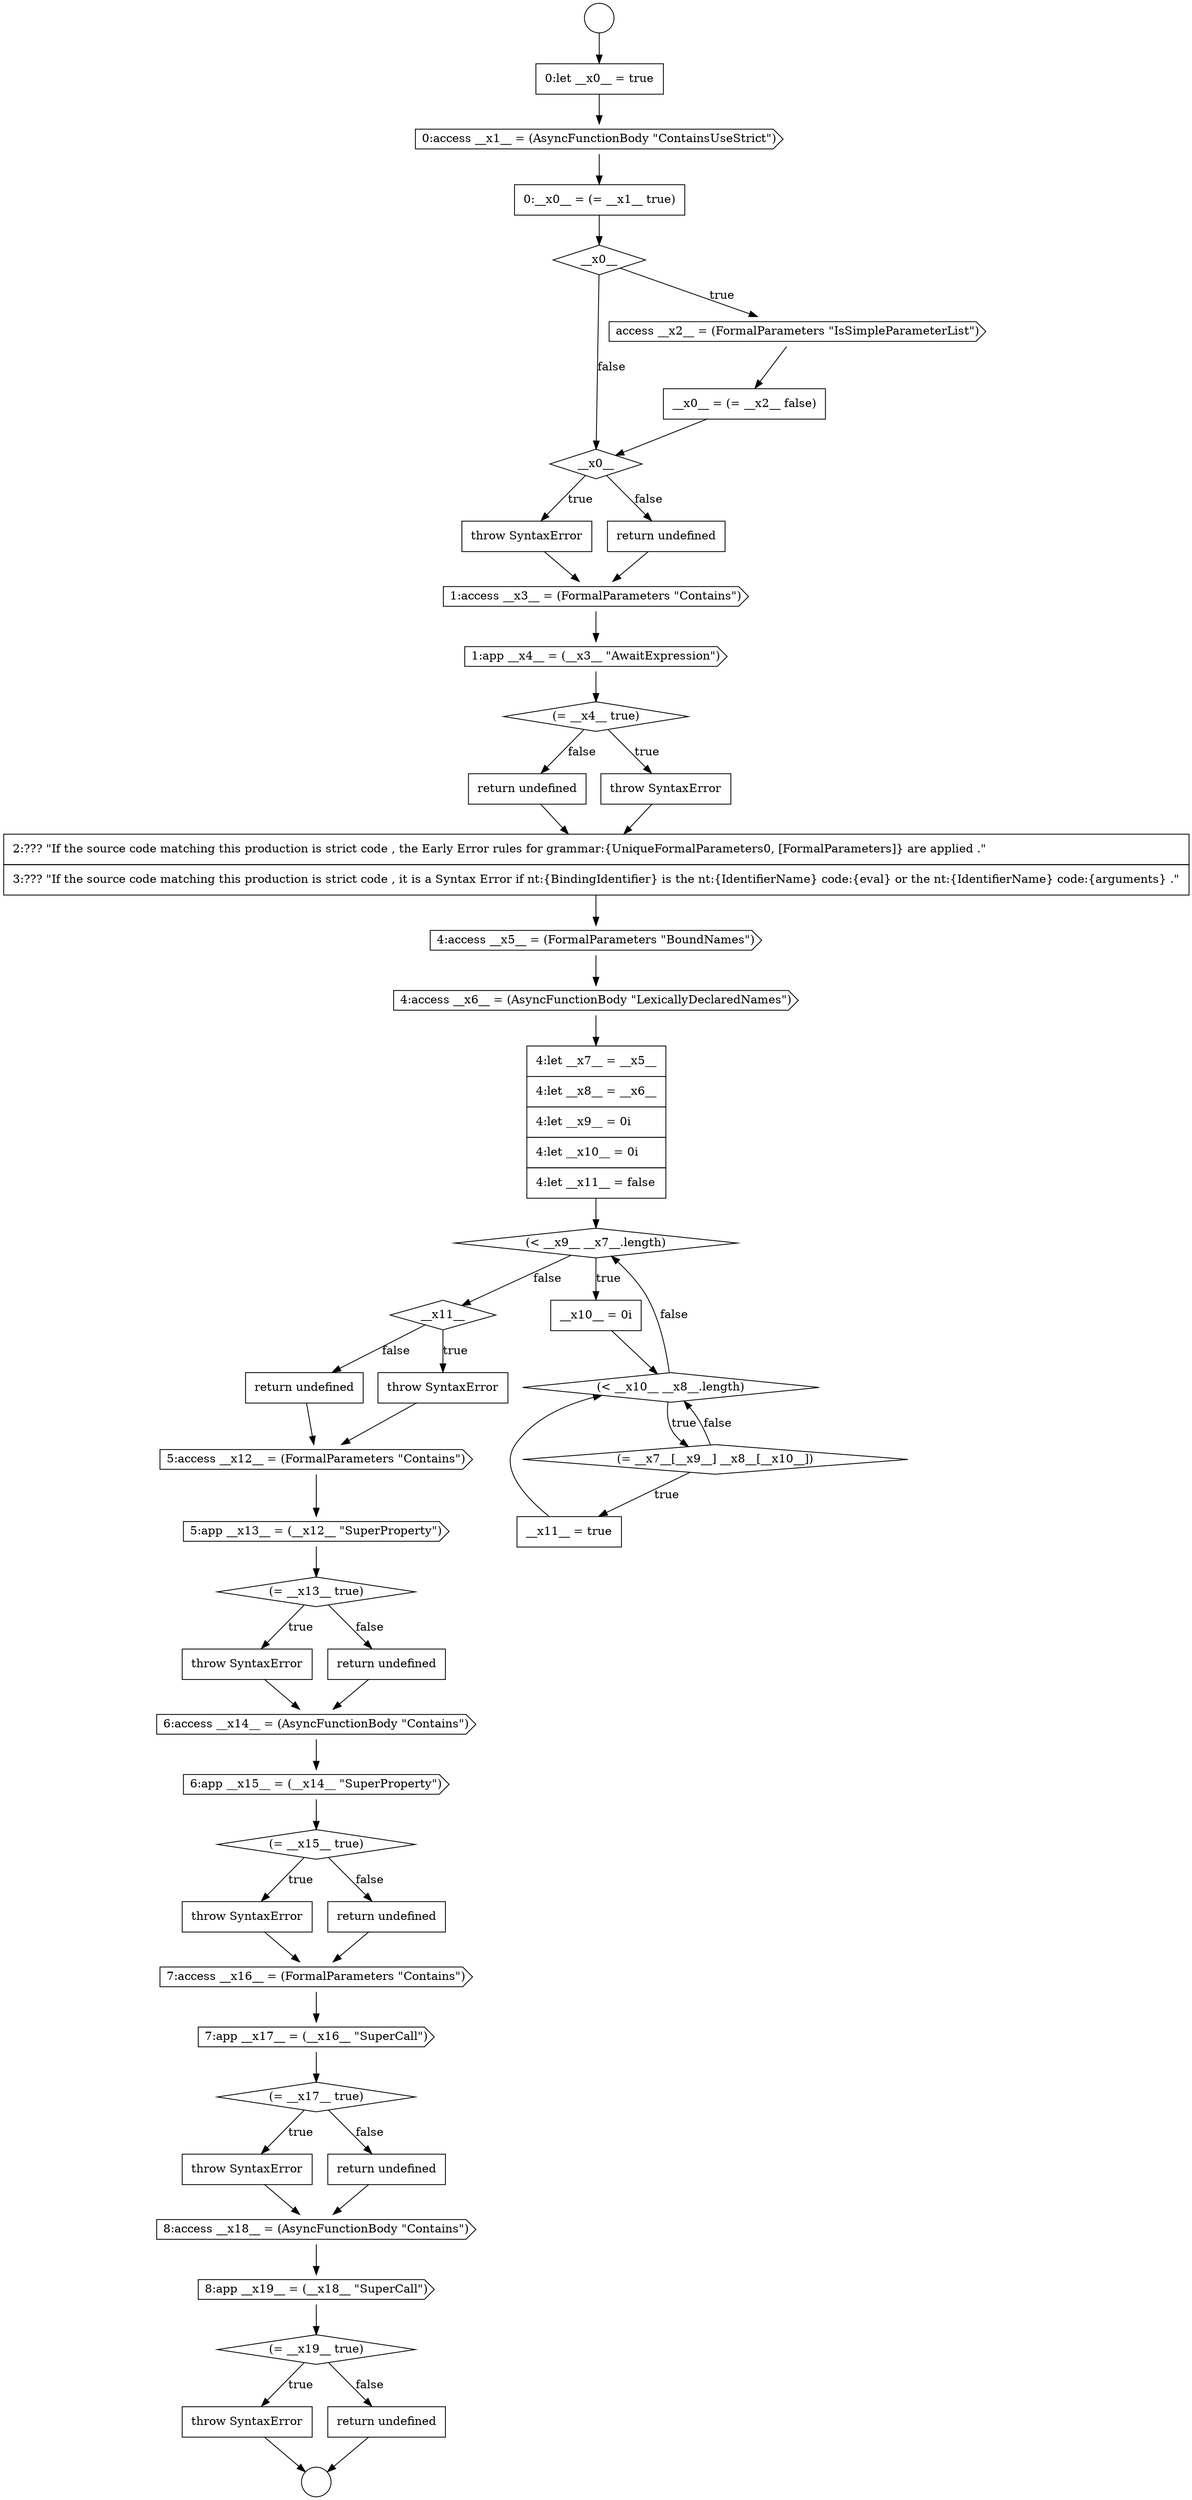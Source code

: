 digraph {
  node18284 [shape=diamond, label=<<font color="black">(= __x15__ true)</font>> color="black" fillcolor="white" style=filled]
  node18265 [shape=none, margin=0, label=<<font color="black">
    <table border="0" cellborder="1" cellspacing="0" cellpadding="10">
      <tr><td align="left">2:??? &quot;If the source code matching this production is strict code , the Early Error rules for grammar:{UniqueFormalParameters0, [FormalParameters]} are applied .&quot;</td></tr>
      <tr><td align="left">3:??? &quot;If the source code matching this production is strict code , it is a Syntax Error if nt:{BindingIdentifier} is the nt:{IdentifierName} code:{eval} or the nt:{IdentifierName} code:{arguments} .&quot;</td></tr>
    </table>
  </font>> color="black" fillcolor="white" style=filled]
  node18252 [shape=cds, label=<<font color="black">0:access __x1__ = (AsyncFunctionBody &quot;ContainsUseStrict&quot;)</font>> color="black" fillcolor="white" style=filled]
  node18269 [shape=diamond, label=<<font color="black">(&lt; __x9__ __x7__.length)</font>> color="black" fillcolor="white" style=filled]
  node18273 [shape=none, margin=0, label=<<font color="black">
    <table border="0" cellborder="1" cellspacing="0" cellpadding="10">
      <tr><td align="left">__x11__ = true</td></tr>
    </table>
  </font>> color="black" fillcolor="white" style=filled]
  node18251 [shape=none, margin=0, label=<<font color="black">
    <table border="0" cellborder="1" cellspacing="0" cellpadding="10">
      <tr><td align="left">0:let __x0__ = true</td></tr>
    </table>
  </font>> color="black" fillcolor="white" style=filled]
  node18293 [shape=cds, label=<<font color="black">8:app __x19__ = (__x18__ &quot;SuperCall&quot;)</font>> color="black" fillcolor="white" style=filled]
  node18257 [shape=diamond, label=<<font color="black">__x0__</font>> color="black" fillcolor="white" style=filled]
  node18262 [shape=diamond, label=<<font color="black">(= __x4__ true)</font>> color="black" fillcolor="white" style=filled]
  node18267 [shape=cds, label=<<font color="black">4:access __x6__ = (AsyncFunctionBody &quot;LexicallyDeclaredNames&quot;)</font>> color="black" fillcolor="white" style=filled]
  node18290 [shape=none, margin=0, label=<<font color="black">
    <table border="0" cellborder="1" cellspacing="0" cellpadding="10">
      <tr><td align="left">throw SyntaxError</td></tr>
    </table>
  </font>> color="black" fillcolor="white" style=filled]
  node18271 [shape=diamond, label=<<font color="black">(&lt; __x10__ __x8__.length)</font>> color="black" fillcolor="white" style=filled]
  node18295 [shape=none, margin=0, label=<<font color="black">
    <table border="0" cellborder="1" cellspacing="0" cellpadding="10">
      <tr><td align="left">throw SyntaxError</td></tr>
    </table>
  </font>> color="black" fillcolor="white" style=filled]
  node18249 [shape=circle label=" " color="black" fillcolor="white" style=filled]
  node18285 [shape=none, margin=0, label=<<font color="black">
    <table border="0" cellborder="1" cellspacing="0" cellpadding="10">
      <tr><td align="left">throw SyntaxError</td></tr>
    </table>
  </font>> color="black" fillcolor="white" style=filled]
  node18279 [shape=diamond, label=<<font color="black">(= __x13__ true)</font>> color="black" fillcolor="white" style=filled]
  node18272 [shape=diamond, label=<<font color="black">(= __x7__[__x9__] __x8__[__x10__])</font>> color="black" fillcolor="white" style=filled]
  node18292 [shape=cds, label=<<font color="black">8:access __x18__ = (AsyncFunctionBody &quot;Contains&quot;)</font>> color="black" fillcolor="white" style=filled]
  node18264 [shape=none, margin=0, label=<<font color="black">
    <table border="0" cellborder="1" cellspacing="0" cellpadding="10">
      <tr><td align="left">return undefined</td></tr>
    </table>
  </font>> color="black" fillcolor="white" style=filled]
  node18260 [shape=cds, label=<<font color="black">1:access __x3__ = (FormalParameters &quot;Contains&quot;)</font>> color="black" fillcolor="white" style=filled]
  node18296 [shape=none, margin=0, label=<<font color="black">
    <table border="0" cellborder="1" cellspacing="0" cellpadding="10">
      <tr><td align="left">return undefined</td></tr>
    </table>
  </font>> color="black" fillcolor="white" style=filled]
  node18286 [shape=none, margin=0, label=<<font color="black">
    <table border="0" cellborder="1" cellspacing="0" cellpadding="10">
      <tr><td align="left">return undefined</td></tr>
    </table>
  </font>> color="black" fillcolor="white" style=filled]
  node18261 [shape=cds, label=<<font color="black">1:app __x4__ = (__x3__ &quot;AwaitExpression&quot;)</font>> color="black" fillcolor="white" style=filled]
  node18283 [shape=cds, label=<<font color="black">6:app __x15__ = (__x14__ &quot;SuperProperty&quot;)</font>> color="black" fillcolor="white" style=filled]
  node18268 [shape=none, margin=0, label=<<font color="black">
    <table border="0" cellborder="1" cellspacing="0" cellpadding="10">
      <tr><td align="left">4:let __x7__ = __x5__</td></tr>
      <tr><td align="left">4:let __x8__ = __x6__</td></tr>
      <tr><td align="left">4:let __x9__ = 0i</td></tr>
      <tr><td align="left">4:let __x10__ = 0i</td></tr>
      <tr><td align="left">4:let __x11__ = false</td></tr>
    </table>
  </font>> color="black" fillcolor="white" style=filled]
  node18287 [shape=cds, label=<<font color="black">7:access __x16__ = (FormalParameters &quot;Contains&quot;)</font>> color="black" fillcolor="white" style=filled]
  node18289 [shape=diamond, label=<<font color="black">(= __x17__ true)</font>> color="black" fillcolor="white" style=filled]
  node18274 [shape=diamond, label=<<font color="black">__x11__</font>> color="black" fillcolor="white" style=filled]
  node18276 [shape=none, margin=0, label=<<font color="black">
    <table border="0" cellborder="1" cellspacing="0" cellpadding="10">
      <tr><td align="left">return undefined</td></tr>
    </table>
  </font>> color="black" fillcolor="white" style=filled]
  node18255 [shape=cds, label=<<font color="black">access __x2__ = (FormalParameters &quot;IsSimpleParameterList&quot;)</font>> color="black" fillcolor="white" style=filled]
  node18280 [shape=none, margin=0, label=<<font color="black">
    <table border="0" cellborder="1" cellspacing="0" cellpadding="10">
      <tr><td align="left">throw SyntaxError</td></tr>
    </table>
  </font>> color="black" fillcolor="white" style=filled]
  node18250 [shape=circle label=" " color="black" fillcolor="white" style=filled]
  node18282 [shape=cds, label=<<font color="black">6:access __x14__ = (AsyncFunctionBody &quot;Contains&quot;)</font>> color="black" fillcolor="white" style=filled]
  node18277 [shape=cds, label=<<font color="black">5:access __x12__ = (FormalParameters &quot;Contains&quot;)</font>> color="black" fillcolor="white" style=filled]
  node18270 [shape=none, margin=0, label=<<font color="black">
    <table border="0" cellborder="1" cellspacing="0" cellpadding="10">
      <tr><td align="left">__x10__ = 0i</td></tr>
    </table>
  </font>> color="black" fillcolor="white" style=filled]
  node18254 [shape=diamond, label=<<font color="black">__x0__</font>> color="black" fillcolor="white" style=filled]
  node18294 [shape=diamond, label=<<font color="black">(= __x19__ true)</font>> color="black" fillcolor="white" style=filled]
  node18275 [shape=none, margin=0, label=<<font color="black">
    <table border="0" cellborder="1" cellspacing="0" cellpadding="10">
      <tr><td align="left">throw SyntaxError</td></tr>
    </table>
  </font>> color="black" fillcolor="white" style=filled]
  node18258 [shape=none, margin=0, label=<<font color="black">
    <table border="0" cellborder="1" cellspacing="0" cellpadding="10">
      <tr><td align="left">throw SyntaxError</td></tr>
    </table>
  </font>> color="black" fillcolor="white" style=filled]
  node18256 [shape=none, margin=0, label=<<font color="black">
    <table border="0" cellborder="1" cellspacing="0" cellpadding="10">
      <tr><td align="left">__x0__ = (= __x2__ false)</td></tr>
    </table>
  </font>> color="black" fillcolor="white" style=filled]
  node18281 [shape=none, margin=0, label=<<font color="black">
    <table border="0" cellborder="1" cellspacing="0" cellpadding="10">
      <tr><td align="left">return undefined</td></tr>
    </table>
  </font>> color="black" fillcolor="white" style=filled]
  node18266 [shape=cds, label=<<font color="black">4:access __x5__ = (FormalParameters &quot;BoundNames&quot;)</font>> color="black" fillcolor="white" style=filled]
  node18288 [shape=cds, label=<<font color="black">7:app __x17__ = (__x16__ &quot;SuperCall&quot;)</font>> color="black" fillcolor="white" style=filled]
  node18263 [shape=none, margin=0, label=<<font color="black">
    <table border="0" cellborder="1" cellspacing="0" cellpadding="10">
      <tr><td align="left">throw SyntaxError</td></tr>
    </table>
  </font>> color="black" fillcolor="white" style=filled]
  node18253 [shape=none, margin=0, label=<<font color="black">
    <table border="0" cellborder="1" cellspacing="0" cellpadding="10">
      <tr><td align="left">0:__x0__ = (= __x1__ true)</td></tr>
    </table>
  </font>> color="black" fillcolor="white" style=filled]
  node18278 [shape=cds, label=<<font color="black">5:app __x13__ = (__x12__ &quot;SuperProperty&quot;)</font>> color="black" fillcolor="white" style=filled]
  node18291 [shape=none, margin=0, label=<<font color="black">
    <table border="0" cellborder="1" cellspacing="0" cellpadding="10">
      <tr><td align="left">return undefined</td></tr>
    </table>
  </font>> color="black" fillcolor="white" style=filled]
  node18259 [shape=none, margin=0, label=<<font color="black">
    <table border="0" cellborder="1" cellspacing="0" cellpadding="10">
      <tr><td align="left">return undefined</td></tr>
    </table>
  </font>> color="black" fillcolor="white" style=filled]
  node18273 -> node18271 [ color="black"]
  node18263 -> node18265 [ color="black"]
  node18291 -> node18292 [ color="black"]
  node18254 -> node18255 [label=<<font color="black">true</font>> color="black"]
  node18254 -> node18257 [label=<<font color="black">false</font>> color="black"]
  node18262 -> node18263 [label=<<font color="black">true</font>> color="black"]
  node18262 -> node18264 [label=<<font color="black">false</font>> color="black"]
  node18258 -> node18260 [ color="black"]
  node18256 -> node18257 [ color="black"]
  node18260 -> node18261 [ color="black"]
  node18270 -> node18271 [ color="black"]
  node18259 -> node18260 [ color="black"]
  node18279 -> node18280 [label=<<font color="black">true</font>> color="black"]
  node18279 -> node18281 [label=<<font color="black">false</font>> color="black"]
  node18269 -> node18270 [label=<<font color="black">true</font>> color="black"]
  node18269 -> node18274 [label=<<font color="black">false</font>> color="black"]
  node18289 -> node18290 [label=<<font color="black">true</font>> color="black"]
  node18289 -> node18291 [label=<<font color="black">false</font>> color="black"]
  node18293 -> node18294 [ color="black"]
  node18255 -> node18256 [ color="black"]
  node18283 -> node18284 [ color="black"]
  node18252 -> node18253 [ color="black"]
  node18282 -> node18283 [ color="black"]
  node18257 -> node18258 [label=<<font color="black">true</font>> color="black"]
  node18257 -> node18259 [label=<<font color="black">false</font>> color="black"]
  node18264 -> node18265 [ color="black"]
  node18286 -> node18287 [ color="black"]
  node18290 -> node18292 [ color="black"]
  node18278 -> node18279 [ color="black"]
  node18271 -> node18272 [label=<<font color="black">true</font>> color="black"]
  node18271 -> node18269 [label=<<font color="black">false</font>> color="black"]
  node18295 -> node18250 [ color="black"]
  node18251 -> node18252 [ color="black"]
  node18285 -> node18287 [ color="black"]
  node18276 -> node18277 [ color="black"]
  node18296 -> node18250 [ color="black"]
  node18274 -> node18275 [label=<<font color="black">true</font>> color="black"]
  node18274 -> node18276 [label=<<font color="black">false</font>> color="black"]
  node18281 -> node18282 [ color="black"]
  node18268 -> node18269 [ color="black"]
  node18288 -> node18289 [ color="black"]
  node18277 -> node18278 [ color="black"]
  node18292 -> node18293 [ color="black"]
  node18284 -> node18285 [label=<<font color="black">true</font>> color="black"]
  node18284 -> node18286 [label=<<font color="black">false</font>> color="black"]
  node18280 -> node18282 [ color="black"]
  node18261 -> node18262 [ color="black"]
  node18272 -> node18273 [label=<<font color="black">true</font>> color="black"]
  node18272 -> node18271 [label=<<font color="black">false</font>> color="black"]
  node18253 -> node18254 [ color="black"]
  node18266 -> node18267 [ color="black"]
  node18275 -> node18277 [ color="black"]
  node18249 -> node18251 [ color="black"]
  node18267 -> node18268 [ color="black"]
  node18287 -> node18288 [ color="black"]
  node18265 -> node18266 [ color="black"]
  node18294 -> node18295 [label=<<font color="black">true</font>> color="black"]
  node18294 -> node18296 [label=<<font color="black">false</font>> color="black"]
}
